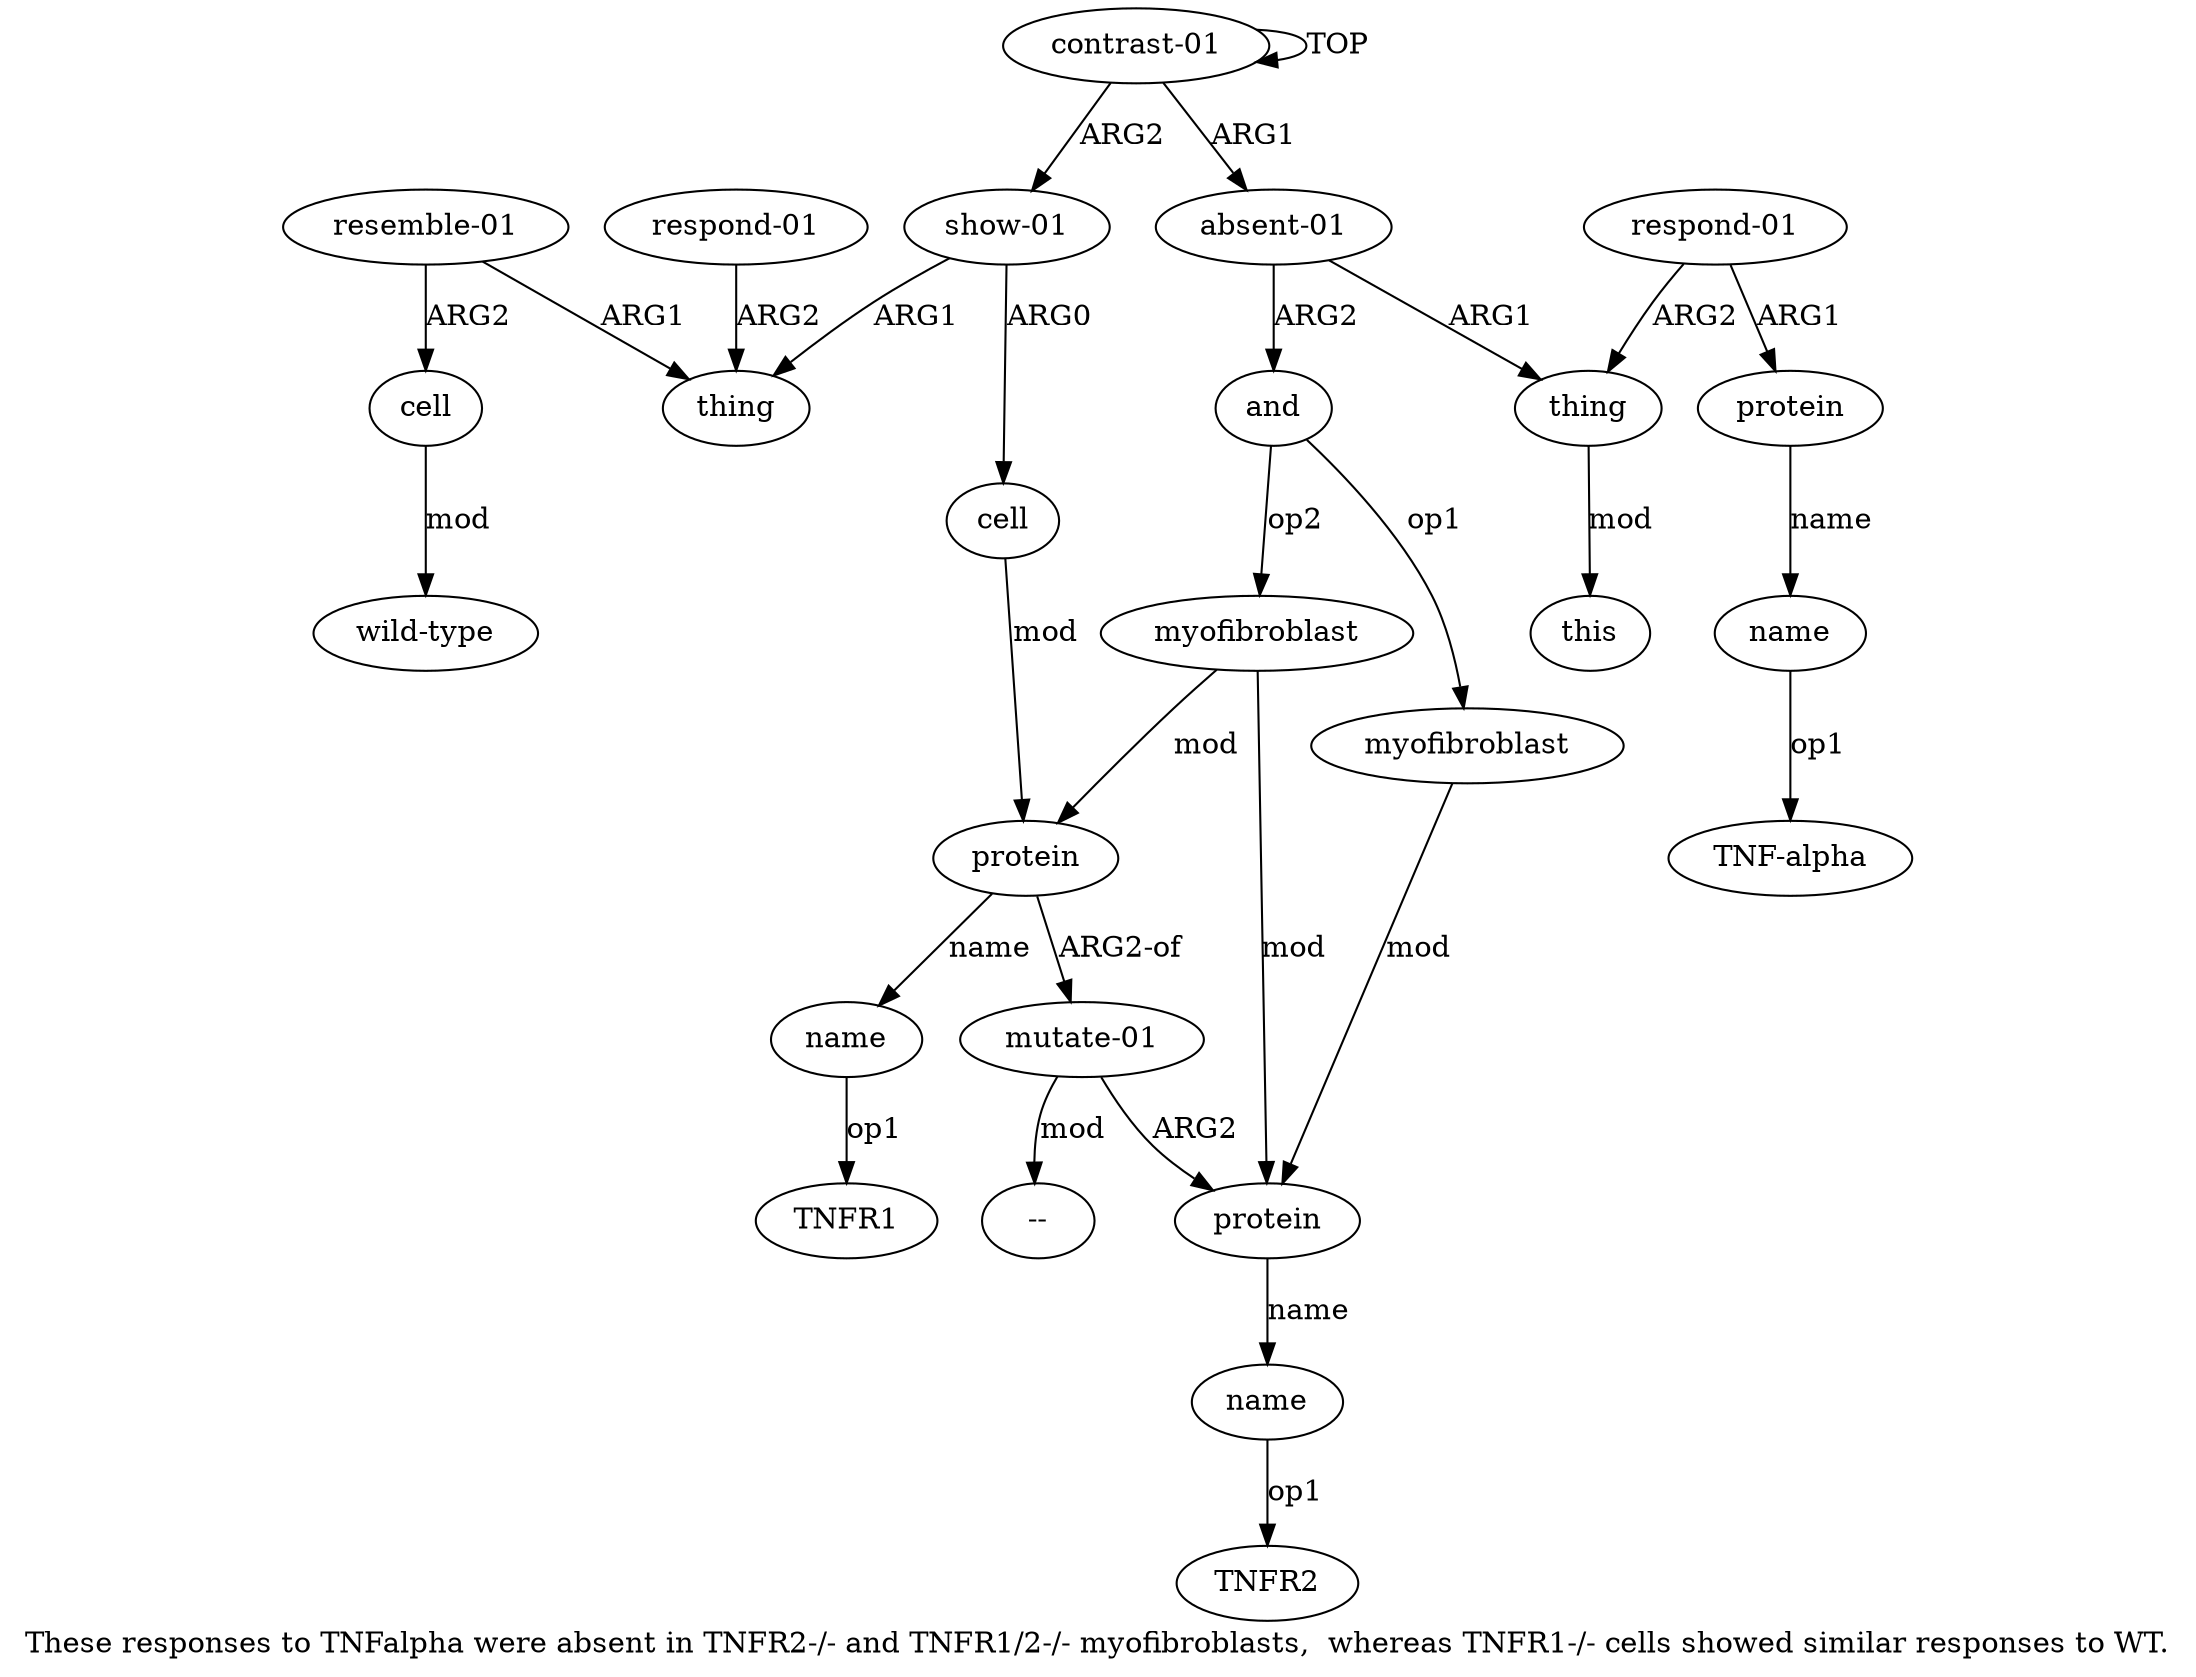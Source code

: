 digraph  {
	graph [label="These responses to TNFalpha were absent in TNFR2-/- and TNFR1/2-/- myofibroblasts,  whereas TNFR1-/- cells showed similar responses \
to WT."];
	node [label="\N"];
	a20	 [color=black,
		gold_ind=20,
		gold_label=cell,
		label=cell,
		test_ind=20,
		test_label=cell];
	a21	 [color=black,
		gold_ind=21,
		gold_label="wild-type",
		label="wild-type",
		test_ind=21,
		test_label="wild-type"];
	a20 -> a21 [key=0,
	color=black,
	gold_label=mod,
	label=mod,
	test_label=mod];
"a13 TNFR2" [color=black,
	gold_ind=-1,
	gold_label=TNFR2,
	label=TNFR2,
	test_ind=-1,
	test_label=TNFR2];
"a5 TNF-alpha" [color=black,
	gold_ind=-1,
	gold_label="TNF-alpha",
	label="TNF-alpha",
	test_ind=-1,
	test_label="TNF-alpha"];
"a14 --" [color=black,
	gold_ind=-1,
	gold_label="--",
	label="--",
	test_ind=-1,
	test_label="--"];
a15 [color=black,
	gold_ind=15,
	gold_label="show-01",
	label="show-01",
	test_ind=15,
	test_label="show-01"];
a17 [color=black,
	gold_ind=17,
	gold_label=thing,
	label=thing,
	test_ind=17,
	test_label=thing];
a15 -> a17 [key=0,
color=black,
gold_label=ARG1,
label=ARG1,
test_label=ARG1];
a16 [color=black,
gold_ind=16,
gold_label=cell,
label=cell,
test_ind=16,
test_label=cell];
a15 -> a16 [key=0,
color=black,
gold_label=ARG0,
label=ARG0,
test_label=ARG0];
a14 [color=black,
gold_ind=14,
gold_label="mutate-01",
label="mutate-01",
test_ind=14,
test_label="mutate-01"];
a14 -> "a14 --" [key=0,
color=black,
gold_label=mod,
label=mod,
test_label=mod];
a12 [color=black,
gold_ind=12,
gold_label=protein,
label=protein,
test_ind=12,
test_label=protein];
a14 -> a12 [key=0,
color=black,
gold_label=ARG2,
label=ARG2,
test_label=ARG2];
a10 [color=black,
gold_ind=10,
gold_label=protein,
label=protein,
test_ind=10,
test_label=protein];
a16 -> a10 [key=0,
color=black,
gold_label=mod,
label=mod,
test_label=mod];
a11 [color=black,
gold_ind=11,
gold_label=name,
label=name,
test_ind=11,
test_label=name];
"a11 TNFR1" [color=black,
gold_ind=-1,
gold_label=TNFR1,
label=TNFR1,
test_ind=-1,
test_label=TNFR1];
a11 -> "a11 TNFR1" [key=0,
color=black,
gold_label=op1,
label=op1,
test_label=op1];
a10 -> a14 [key=0,
color=black,
gold_label="ARG2-of",
label="ARG2-of",
test_label="ARG2-of"];
a10 -> a11 [key=0,
color=black,
gold_label=name,
label=name,
test_label=name];
a13 [color=black,
gold_ind=13,
gold_label=name,
label=name,
test_ind=13,
test_label=name];
a13 -> "a13 TNFR2" [key=0,
color=black,
gold_label=op1,
label=op1,
test_label=op1];
a12 -> a13 [key=0,
color=black,
gold_label=name,
label=name,
test_label=name];
a19 [color=black,
gold_ind=19,
gold_label="resemble-01",
label="resemble-01",
test_ind=19,
test_label="resemble-01"];
a19 -> a20 [key=0,
color=black,
gold_label=ARG2,
label=ARG2,
test_label=ARG2];
a19 -> a17 [key=0,
color=black,
gold_label=ARG1,
label=ARG1,
test_label=ARG1];
a18 [color=black,
gold_ind=18,
gold_label="respond-01",
label="respond-01",
test_ind=18,
test_label="respond-01"];
a18 -> a17 [key=0,
color=black,
gold_label=ARG2,
label=ARG2,
test_label=ARG2];
a1 [color=black,
gold_ind=1,
gold_label="absent-01",
label="absent-01",
test_ind=1,
test_label="absent-01"];
a2 [color=black,
gold_ind=2,
gold_label=thing,
label=thing,
test_ind=2,
test_label=thing];
a1 -> a2 [key=0,
color=black,
gold_label=ARG1,
label=ARG1,
test_label=ARG1];
a7 [color=black,
gold_ind=7,
gold_label=and,
label=and,
test_ind=7,
test_label=and];
a1 -> a7 [key=0,
color=black,
gold_label=ARG2,
label=ARG2,
test_label=ARG2];
a0 [color=black,
gold_ind=0,
gold_label="contrast-01",
label="contrast-01",
test_ind=0,
test_label="contrast-01"];
a0 -> a15 [key=0,
color=black,
gold_label=ARG2,
label=ARG2,
test_label=ARG2];
a0 -> a1 [key=0,
color=black,
gold_label=ARG1,
label=ARG1,
test_label=ARG1];
a0 -> a0 [key=0,
color=black,
gold_label=TOP,
label=TOP,
test_label=TOP];
a3 [color=black,
gold_ind=3,
gold_label="respond-01",
label="respond-01",
test_ind=3,
test_label="respond-01"];
a3 -> a2 [key=0,
color=black,
gold_label=ARG2,
label=ARG2,
test_label=ARG2];
a4 [color=black,
gold_ind=4,
gold_label=protein,
label=protein,
test_ind=4,
test_label=protein];
a3 -> a4 [key=0,
color=black,
gold_label=ARG1,
label=ARG1,
test_label=ARG1];
a6 [color=black,
gold_ind=6,
gold_label=this,
label=this,
test_ind=6,
test_label=this];
a2 -> a6 [key=0,
color=black,
gold_label=mod,
label=mod,
test_label=mod];
a5 [color=black,
gold_ind=5,
gold_label=name,
label=name,
test_ind=5,
test_label=name];
a5 -> "a5 TNF-alpha" [key=0,
color=black,
gold_label=op1,
label=op1,
test_label=op1];
a4 -> a5 [key=0,
color=black,
gold_label=name,
label=name,
test_label=name];
a9 [color=black,
gold_ind=9,
gold_label=myofibroblast,
label=myofibroblast,
test_ind=9,
test_label=myofibroblast];
a7 -> a9 [key=0,
color=black,
gold_label=op2,
label=op2,
test_label=op2];
a8 [color=black,
gold_ind=8,
gold_label=myofibroblast,
label=myofibroblast,
test_ind=8,
test_label=myofibroblast];
a7 -> a8 [key=0,
color=black,
gold_label=op1,
label=op1,
test_label=op1];
a9 -> a10 [key=0,
color=black,
gold_label=mod,
label=mod,
test_label=mod];
a9 -> a12 [key=0,
color=black,
gold_label=mod,
label=mod,
test_label=mod];
a8 -> a12 [key=0,
color=black,
gold_label=mod,
label=mod,
test_label=mod];
}
